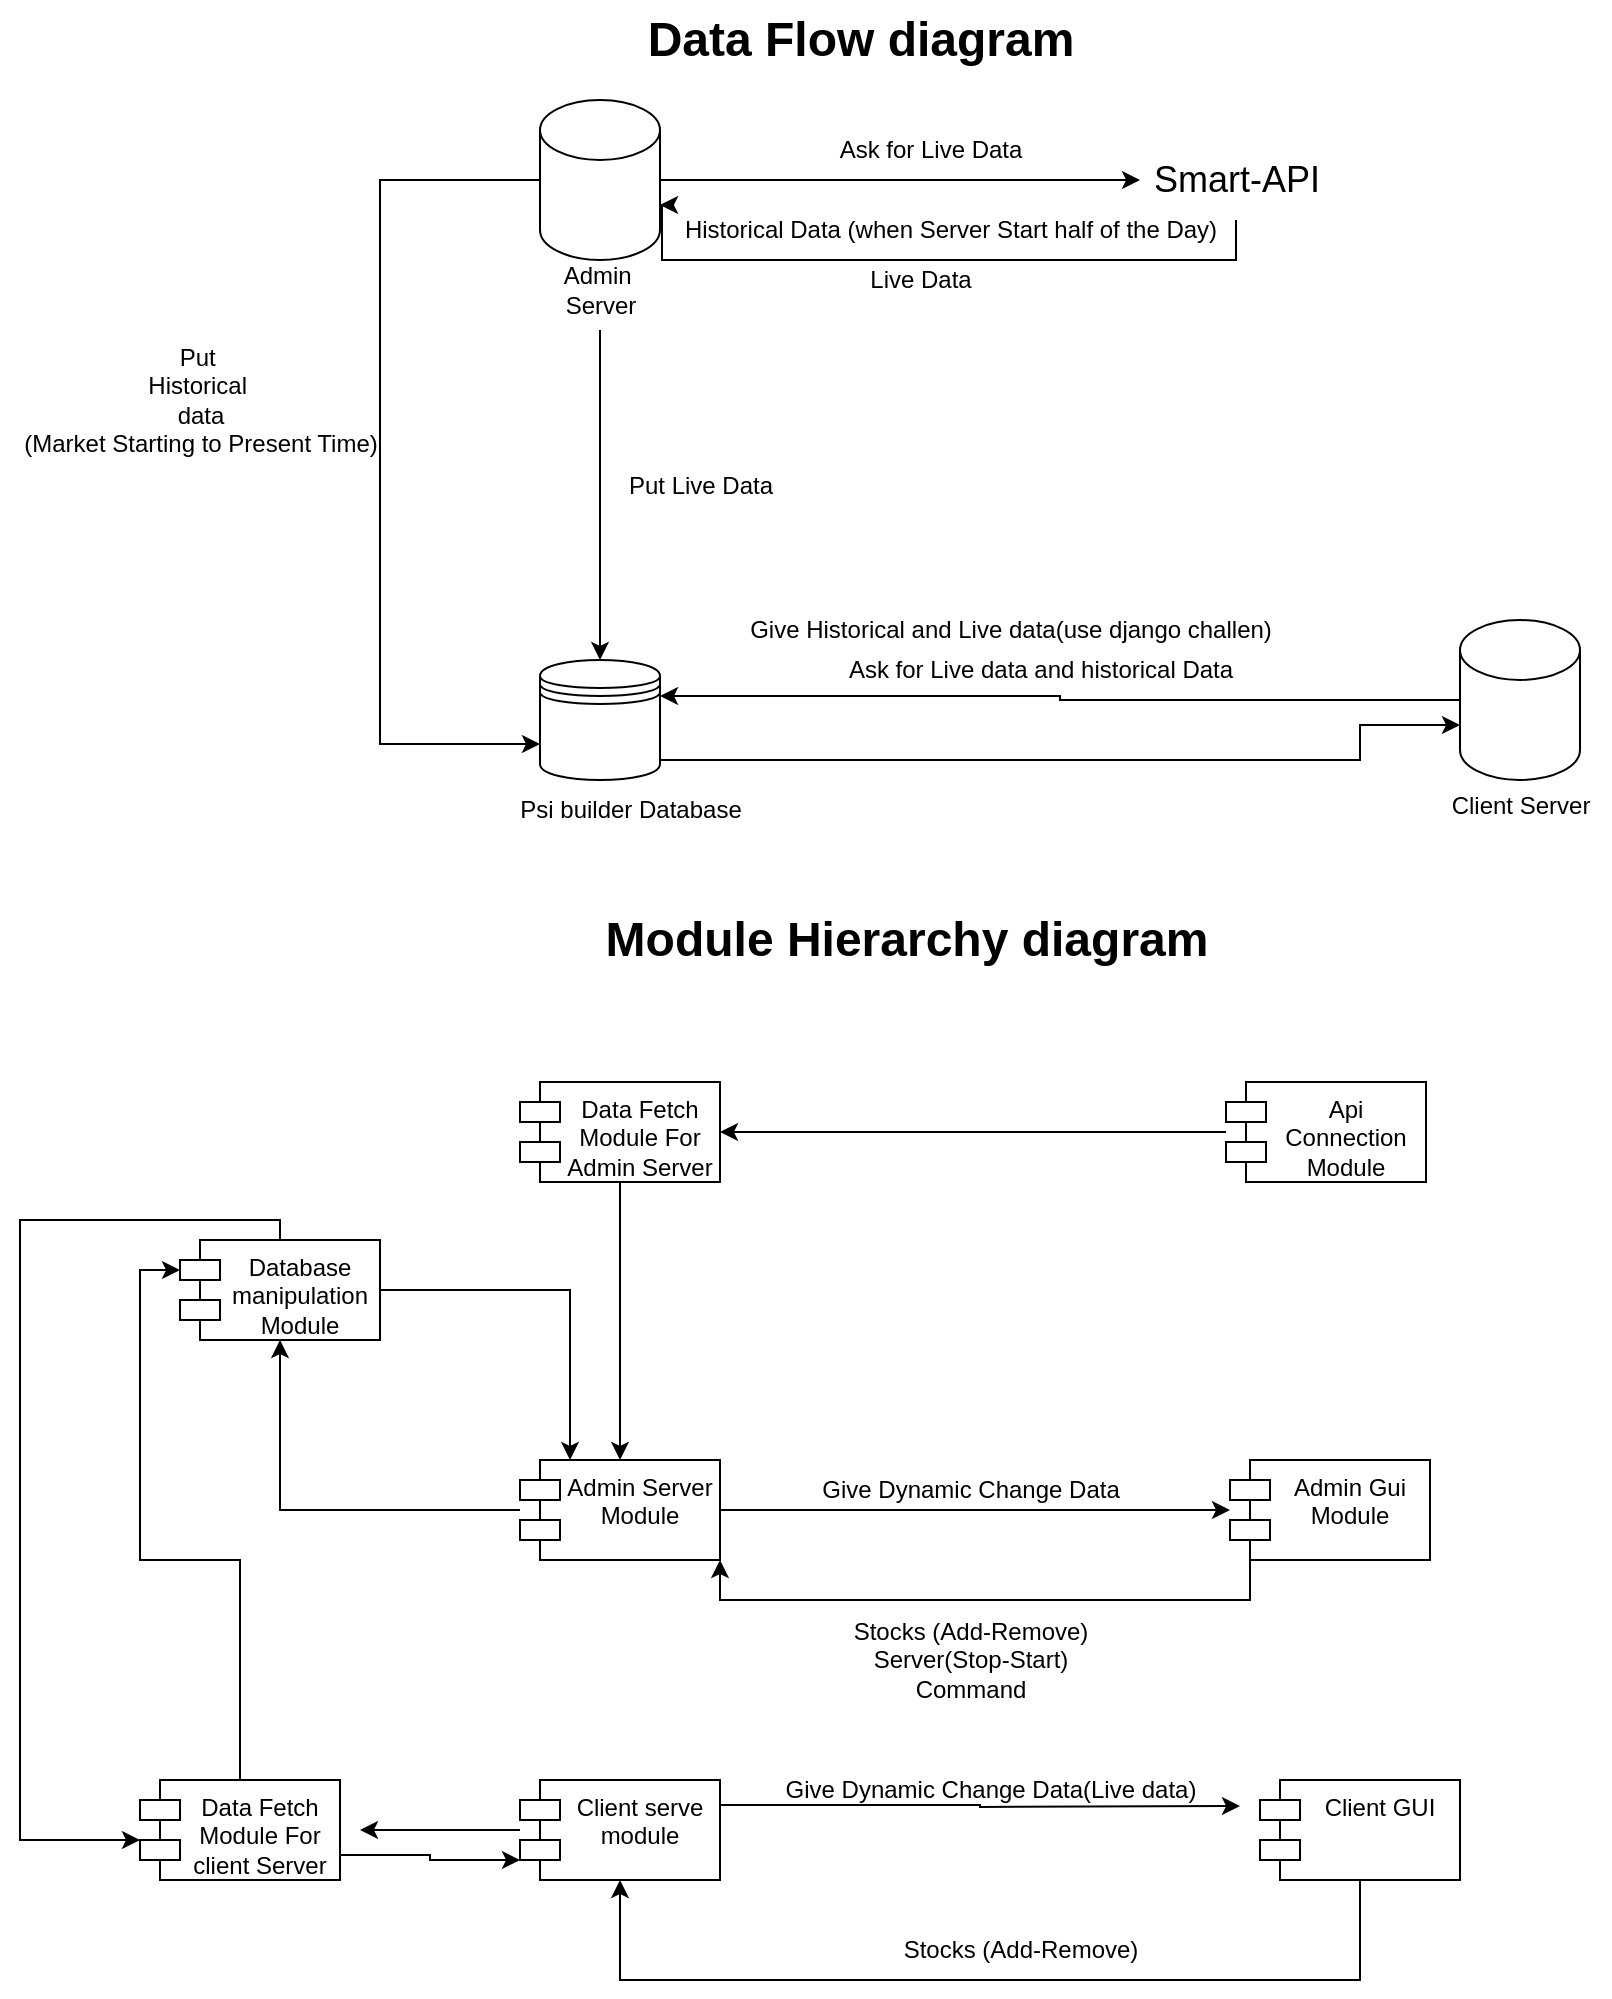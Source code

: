 <mxfile version="26.0.14">
  <diagram name="Page-1" id="c7558073-3199-34d8-9f00-42111426c3f3">
    <mxGraphModel dx="1704" dy="1673" grid="1" gridSize="10" guides="1" tooltips="1" connect="1" arrows="1" fold="1" page="1" pageScale="1" pageWidth="826" pageHeight="1169" background="none" math="0" shadow="0">
      <root>
        <mxCell id="0" />
        <mxCell id="1" parent="0" />
        <mxCell id="-lemN0VXjKrBAdXtaMED-113" style="edgeStyle=orthogonalEdgeStyle;rounded=0;orthogonalLoop=1;jettySize=auto;html=1;entryX=0;entryY=0.7;entryDx=0;entryDy=0;" edge="1" parent="1" source="-lemN0VXjKrBAdXtaMED-97" target="-lemN0VXjKrBAdXtaMED-108">
          <mxGeometry relative="1" as="geometry">
            <Array as="points">
              <mxPoint x="-10" y="-1060" />
              <mxPoint x="-10" y="-778" />
            </Array>
          </mxGeometry>
        </mxCell>
        <mxCell id="-lemN0VXjKrBAdXtaMED-97" value="" style="shape=cylinder3;whiteSpace=wrap;html=1;boundedLbl=1;backgroundOutline=1;size=15;" vertex="1" parent="1">
          <mxGeometry x="70" y="-1100" width="60" height="80" as="geometry" />
        </mxCell>
        <mxCell id="-lemN0VXjKrBAdXtaMED-111" style="edgeStyle=orthogonalEdgeStyle;rounded=0;orthogonalLoop=1;jettySize=auto;html=1;" edge="1" parent="1" source="-lemN0VXjKrBAdXtaMED-98" target="-lemN0VXjKrBAdXtaMED-108">
          <mxGeometry relative="1" as="geometry" />
        </mxCell>
        <mxCell id="-lemN0VXjKrBAdXtaMED-98" value="Admin&amp;nbsp;&lt;div&gt;Server&lt;/div&gt;" style="text;html=1;align=center;verticalAlign=middle;resizable=0;points=[];autosize=1;strokeColor=none;fillColor=none;" vertex="1" parent="1">
          <mxGeometry x="70" y="-1025" width="60" height="40" as="geometry" />
        </mxCell>
        <mxCell id="-lemN0VXjKrBAdXtaMED-105" style="edgeStyle=orthogonalEdgeStyle;rounded=0;orthogonalLoop=1;jettySize=auto;html=1;entryX=1;entryY=0;entryDx=0;entryDy=52.5;entryPerimeter=0;" edge="1" parent="1" source="-lemN0VXjKrBAdXtaMED-99" target="-lemN0VXjKrBAdXtaMED-97">
          <mxGeometry relative="1" as="geometry">
            <mxPoint x="130" y="-980" as="targetPoint" />
            <Array as="points">
              <mxPoint x="418" y="-1020" />
              <mxPoint x="131" y="-1020" />
            </Array>
          </mxGeometry>
        </mxCell>
        <mxCell id="-lemN0VXjKrBAdXtaMED-99" value="&lt;span style=&quot;font-size: 18px;&quot;&gt;Smart-API&lt;/span&gt;" style="text;html=1;align=center;verticalAlign=middle;resizable=0;points=[];autosize=1;strokeColor=none;fillColor=none;" vertex="1" parent="1">
          <mxGeometry x="363" y="-1080" width="110" height="40" as="geometry" />
        </mxCell>
        <mxCell id="-lemN0VXjKrBAdXtaMED-100" style="edgeStyle=orthogonalEdgeStyle;rounded=0;orthogonalLoop=1;jettySize=auto;html=1;entryX=0.064;entryY=0.5;entryDx=0;entryDy=0;entryPerimeter=0;" edge="1" parent="1" source="-lemN0VXjKrBAdXtaMED-97" target="-lemN0VXjKrBAdXtaMED-99">
          <mxGeometry relative="1" as="geometry" />
        </mxCell>
        <mxCell id="-lemN0VXjKrBAdXtaMED-102" value="Ask for Live Data" style="text;html=1;align=center;verticalAlign=middle;resizable=0;points=[];autosize=1;strokeColor=none;fillColor=none;" vertex="1" parent="1">
          <mxGeometry x="210" y="-1090" width="110" height="30" as="geometry" />
        </mxCell>
        <mxCell id="-lemN0VXjKrBAdXtaMED-106" value="Historical Data (when Server Start half of the Day)" style="text;html=1;align=center;verticalAlign=middle;resizable=0;points=[];autosize=1;strokeColor=none;fillColor=none;" vertex="1" parent="1">
          <mxGeometry x="130" y="-1050" width="290" height="30" as="geometry" />
        </mxCell>
        <mxCell id="-lemN0VXjKrBAdXtaMED-107" value="Live Data" style="text;html=1;align=center;verticalAlign=middle;resizable=0;points=[];autosize=1;strokeColor=none;fillColor=none;" vertex="1" parent="1">
          <mxGeometry x="225" y="-1025" width="70" height="30" as="geometry" />
        </mxCell>
        <mxCell id="-lemN0VXjKrBAdXtaMED-108" value="" style="shape=datastore;whiteSpace=wrap;html=1;" vertex="1" parent="1">
          <mxGeometry x="70" y="-820" width="60" height="60" as="geometry" />
        </mxCell>
        <mxCell id="-lemN0VXjKrBAdXtaMED-109" value="Psi builder Database" style="text;html=1;align=center;verticalAlign=middle;resizable=0;points=[];autosize=1;strokeColor=none;fillColor=none;" vertex="1" parent="1">
          <mxGeometry x="50" y="-760" width="130" height="30" as="geometry" />
        </mxCell>
        <mxCell id="-lemN0VXjKrBAdXtaMED-112" value="Put Live Data" style="text;html=1;align=center;verticalAlign=middle;resizable=0;points=[];autosize=1;strokeColor=none;fillColor=none;" vertex="1" parent="1">
          <mxGeometry x="100" y="-922" width="100" height="30" as="geometry" />
        </mxCell>
        <mxCell id="-lemN0VXjKrBAdXtaMED-114" value="Put&amp;nbsp;&lt;div&gt;Historical&amp;nbsp;&lt;/div&gt;&lt;div&gt;data&lt;/div&gt;&lt;div&gt;(Market Starting to Present Time)&lt;/div&gt;" style="text;html=1;align=center;verticalAlign=middle;resizable=0;points=[];autosize=1;strokeColor=none;fillColor=none;" vertex="1" parent="1">
          <mxGeometry x="-200" y="-985" width="200" height="70" as="geometry" />
        </mxCell>
        <mxCell id="-lemN0VXjKrBAdXtaMED-118" style="edgeStyle=orthogonalEdgeStyle;rounded=0;orthogonalLoop=1;jettySize=auto;html=1;entryX=1;entryY=0.3;entryDx=0;entryDy=0;" edge="1" parent="1" source="-lemN0VXjKrBAdXtaMED-115" target="-lemN0VXjKrBAdXtaMED-108">
          <mxGeometry relative="1" as="geometry">
            <mxPoint x="150" y="-800" as="targetPoint" />
          </mxGeometry>
        </mxCell>
        <mxCell id="-lemN0VXjKrBAdXtaMED-115" value="" style="shape=cylinder3;whiteSpace=wrap;html=1;boundedLbl=1;backgroundOutline=1;size=15;" vertex="1" parent="1">
          <mxGeometry x="530" y="-840" width="60" height="80" as="geometry" />
        </mxCell>
        <mxCell id="-lemN0VXjKrBAdXtaMED-116" value="Client Server&lt;div&gt;&lt;br&gt;&lt;/div&gt;" style="text;html=1;align=center;verticalAlign=middle;resizable=0;points=[];autosize=1;strokeColor=none;fillColor=none;" vertex="1" parent="1">
          <mxGeometry x="515" y="-760" width="90" height="40" as="geometry" />
        </mxCell>
        <mxCell id="-lemN0VXjKrBAdXtaMED-119" value="Ask for Live data and historical Data" style="text;html=1;align=center;verticalAlign=middle;resizable=0;points=[];autosize=1;strokeColor=none;fillColor=none;" vertex="1" parent="1">
          <mxGeometry x="210" y="-830" width="220" height="30" as="geometry" />
        </mxCell>
        <mxCell id="-lemN0VXjKrBAdXtaMED-120" style="edgeStyle=orthogonalEdgeStyle;rounded=0;orthogonalLoop=1;jettySize=auto;html=1;entryX=0;entryY=0;entryDx=0;entryDy=52.5;entryPerimeter=0;" edge="1" parent="1" source="-lemN0VXjKrBAdXtaMED-108" target="-lemN0VXjKrBAdXtaMED-115">
          <mxGeometry relative="1" as="geometry">
            <Array as="points">
              <mxPoint x="480" y="-770" />
              <mxPoint x="480" y="-787" />
            </Array>
          </mxGeometry>
        </mxCell>
        <mxCell id="-lemN0VXjKrBAdXtaMED-122" value="Give Historical and Live data(use django challen)" style="text;html=1;align=center;verticalAlign=middle;resizable=0;points=[];autosize=1;strokeColor=none;fillColor=none;" vertex="1" parent="1">
          <mxGeometry x="165" y="-850" width="280" height="30" as="geometry" />
        </mxCell>
        <mxCell id="-lemN0VXjKrBAdXtaMED-124" value="&lt;font style=&quot;font-size: 24px;&quot;&gt;&lt;b&gt;Data Flow diagram&lt;/b&gt;&lt;/font&gt;" style="text;html=1;align=center;verticalAlign=middle;resizable=0;points=[];autosize=1;strokeColor=none;fillColor=none;" vertex="1" parent="1">
          <mxGeometry x="110" y="-1150" width="240" height="40" as="geometry" />
        </mxCell>
        <mxCell id="-lemN0VXjKrBAdXtaMED-125" value="&lt;font style=&quot;font-size: 24px;&quot;&gt;&lt;b&gt;Module Hierarchy diagram&lt;/b&gt;&lt;/font&gt;" style="text;html=1;align=center;verticalAlign=middle;resizable=0;points=[];autosize=1;strokeColor=none;fillColor=none;" vertex="1" parent="1">
          <mxGeometry x="93" y="-700" width="320" height="40" as="geometry" />
        </mxCell>
        <mxCell id="-lemN0VXjKrBAdXtaMED-132" style="edgeStyle=orthogonalEdgeStyle;rounded=0;orthogonalLoop=1;jettySize=auto;html=1;" edge="1" parent="1" source="-lemN0VXjKrBAdXtaMED-127" target="-lemN0VXjKrBAdXtaMED-131">
          <mxGeometry relative="1" as="geometry" />
        </mxCell>
        <mxCell id="-lemN0VXjKrBAdXtaMED-127" value="Data Fetch Module For Admin Server" style="shape=module;align=left;spacingLeft=20;align=center;verticalAlign=top;whiteSpace=wrap;html=1;" vertex="1" parent="1">
          <mxGeometry x="60" y="-609" width="100" height="50" as="geometry" />
        </mxCell>
        <mxCell id="-lemN0VXjKrBAdXtaMED-130" style="edgeStyle=orthogonalEdgeStyle;rounded=0;orthogonalLoop=1;jettySize=auto;html=1;entryX=1;entryY=0.5;entryDx=0;entryDy=0;" edge="1" parent="1" source="-lemN0VXjKrBAdXtaMED-128" target="-lemN0VXjKrBAdXtaMED-127">
          <mxGeometry relative="1" as="geometry" />
        </mxCell>
        <mxCell id="-lemN0VXjKrBAdXtaMED-128" value="Api Connection Module" style="shape=module;align=left;spacingLeft=20;align=center;verticalAlign=top;whiteSpace=wrap;html=1;" vertex="1" parent="1">
          <mxGeometry x="413" y="-609" width="100" height="50" as="geometry" />
        </mxCell>
        <mxCell id="-lemN0VXjKrBAdXtaMED-134" style="edgeStyle=orthogonalEdgeStyle;rounded=0;orthogonalLoop=1;jettySize=auto;html=1;" edge="1" parent="1" source="-lemN0VXjKrBAdXtaMED-131" target="-lemN0VXjKrBAdXtaMED-133">
          <mxGeometry relative="1" as="geometry" />
        </mxCell>
        <mxCell id="-lemN0VXjKrBAdXtaMED-141" style="edgeStyle=orthogonalEdgeStyle;rounded=0;orthogonalLoop=1;jettySize=auto;html=1;entryX=0.5;entryY=1;entryDx=0;entryDy=0;" edge="1" parent="1" source="-lemN0VXjKrBAdXtaMED-131" target="-lemN0VXjKrBAdXtaMED-138">
          <mxGeometry relative="1" as="geometry" />
        </mxCell>
        <mxCell id="-lemN0VXjKrBAdXtaMED-131" value="Admin Server Module" style="shape=module;align=left;spacingLeft=20;align=center;verticalAlign=top;whiteSpace=wrap;html=1;" vertex="1" parent="1">
          <mxGeometry x="60" y="-420" width="100" height="50" as="geometry" />
        </mxCell>
        <mxCell id="-lemN0VXjKrBAdXtaMED-135" style="edgeStyle=orthogonalEdgeStyle;rounded=0;orthogonalLoop=1;jettySize=auto;html=1;exitX=0;exitY=1;exitDx=10;exitDy=0;exitPerimeter=0;entryX=1;entryY=1;entryDx=0;entryDy=0;" edge="1" parent="1" source="-lemN0VXjKrBAdXtaMED-133" target="-lemN0VXjKrBAdXtaMED-131">
          <mxGeometry relative="1" as="geometry" />
        </mxCell>
        <mxCell id="-lemN0VXjKrBAdXtaMED-133" value="Admin Gui Module" style="shape=module;align=left;spacingLeft=20;align=center;verticalAlign=top;whiteSpace=wrap;html=1;" vertex="1" parent="1">
          <mxGeometry x="415" y="-420" width="100" height="50" as="geometry" />
        </mxCell>
        <mxCell id="-lemN0VXjKrBAdXtaMED-136" value="Give Dynamic Change Data" style="text;html=1;align=center;verticalAlign=middle;resizable=0;points=[];autosize=1;strokeColor=none;fillColor=none;" vertex="1" parent="1">
          <mxGeometry x="200" y="-420" width="170" height="30" as="geometry" />
        </mxCell>
        <mxCell id="-lemN0VXjKrBAdXtaMED-137" value="&lt;div&gt;Stocks (Add-Remove)&lt;/div&gt;&lt;div&gt;Server(Stop-Start)&lt;/div&gt;&lt;div&gt;Command&lt;/div&gt;" style="text;html=1;align=center;verticalAlign=middle;resizable=0;points=[];autosize=1;strokeColor=none;fillColor=none;" vertex="1" parent="1">
          <mxGeometry x="215" y="-350" width="140" height="60" as="geometry" />
        </mxCell>
        <mxCell id="-lemN0VXjKrBAdXtaMED-154" style="edgeStyle=orthogonalEdgeStyle;rounded=0;orthogonalLoop=1;jettySize=auto;html=1;entryX=0.25;entryY=0;entryDx=0;entryDy=0;" edge="1" parent="1" source="-lemN0VXjKrBAdXtaMED-138" target="-lemN0VXjKrBAdXtaMED-131">
          <mxGeometry relative="1" as="geometry" />
        </mxCell>
        <mxCell id="-lemN0VXjKrBAdXtaMED-138" value="Database manipulation Module" style="shape=module;align=left;spacingLeft=20;align=center;verticalAlign=top;whiteSpace=wrap;html=1;" vertex="1" parent="1">
          <mxGeometry x="-110" y="-530" width="100" height="50" as="geometry" />
        </mxCell>
        <mxCell id="-lemN0VXjKrBAdXtaMED-143" value="Client serve module" style="shape=module;align=left;spacingLeft=20;align=center;verticalAlign=top;whiteSpace=wrap;html=1;" vertex="1" parent="1">
          <mxGeometry x="60" y="-260" width="100" height="50" as="geometry" />
        </mxCell>
        <mxCell id="-lemN0VXjKrBAdXtaMED-149" style="edgeStyle=orthogonalEdgeStyle;rounded=0;orthogonalLoop=1;jettySize=auto;html=1;exitX=0.5;exitY=1;exitDx=0;exitDy=0;entryX=0.5;entryY=1;entryDx=0;entryDy=0;" edge="1" parent="1" source="-lemN0VXjKrBAdXtaMED-144" target="-lemN0VXjKrBAdXtaMED-143">
          <mxGeometry relative="1" as="geometry">
            <Array as="points">
              <mxPoint x="480" y="-160" />
              <mxPoint x="110" y="-160" />
            </Array>
          </mxGeometry>
        </mxCell>
        <mxCell id="-lemN0VXjKrBAdXtaMED-144" value="Client GUI" style="shape=module;align=left;spacingLeft=20;align=center;verticalAlign=top;whiteSpace=wrap;html=1;" vertex="1" parent="1">
          <mxGeometry x="430" y="-260" width="100" height="50" as="geometry" />
        </mxCell>
        <mxCell id="-lemN0VXjKrBAdXtaMED-145" style="edgeStyle=orthogonalEdgeStyle;rounded=0;orthogonalLoop=1;jettySize=auto;html=1;exitX=1;exitY=0.25;exitDx=0;exitDy=0;" edge="1" parent="1" source="-lemN0VXjKrBAdXtaMED-143">
          <mxGeometry relative="1" as="geometry">
            <mxPoint x="420" y="-247" as="targetPoint" />
          </mxGeometry>
        </mxCell>
        <mxCell id="-lemN0VXjKrBAdXtaMED-148" value="Give Dynamic Change Data(Live data)" style="text;html=1;align=center;verticalAlign=middle;resizable=0;points=[];autosize=1;strokeColor=none;fillColor=none;" vertex="1" parent="1">
          <mxGeometry x="180" y="-270" width="230" height="30" as="geometry" />
        </mxCell>
        <mxCell id="-lemN0VXjKrBAdXtaMED-150" value="&lt;div&gt;Stocks (Add-Remove)&lt;/div&gt;" style="text;html=1;align=center;verticalAlign=middle;resizable=0;points=[];autosize=1;strokeColor=none;fillColor=none;" vertex="1" parent="1">
          <mxGeometry x="240" y="-190" width="140" height="30" as="geometry" />
        </mxCell>
        <mxCell id="-lemN0VXjKrBAdXtaMED-151" value="Data Fetch Module For client Server" style="shape=module;align=left;spacingLeft=20;align=center;verticalAlign=top;whiteSpace=wrap;html=1;" vertex="1" parent="1">
          <mxGeometry x="-130" y="-260" width="100" height="50" as="geometry" />
        </mxCell>
        <mxCell id="-lemN0VXjKrBAdXtaMED-152" style="edgeStyle=orthogonalEdgeStyle;rounded=0;orthogonalLoop=1;jettySize=auto;html=1;entryX=1.1;entryY=0.5;entryDx=0;entryDy=0;entryPerimeter=0;" edge="1" parent="1" source="-lemN0VXjKrBAdXtaMED-143" target="-lemN0VXjKrBAdXtaMED-151">
          <mxGeometry relative="1" as="geometry" />
        </mxCell>
        <mxCell id="-lemN0VXjKrBAdXtaMED-153" style="edgeStyle=orthogonalEdgeStyle;rounded=0;orthogonalLoop=1;jettySize=auto;html=1;entryX=0;entryY=0;entryDx=0;entryDy=15;entryPerimeter=0;" edge="1" parent="1" source="-lemN0VXjKrBAdXtaMED-151" target="-lemN0VXjKrBAdXtaMED-138">
          <mxGeometry relative="1" as="geometry" />
        </mxCell>
        <mxCell id="-lemN0VXjKrBAdXtaMED-155" style="edgeStyle=orthogonalEdgeStyle;rounded=0;orthogonalLoop=1;jettySize=auto;html=1;entryX=0;entryY=0.6;entryDx=0;entryDy=0;entryPerimeter=0;" edge="1" parent="1" source="-lemN0VXjKrBAdXtaMED-138" target="-lemN0VXjKrBAdXtaMED-151">
          <mxGeometry relative="1" as="geometry">
            <Array as="points">
              <mxPoint x="-60" y="-540" />
              <mxPoint x="-190" y="-540" />
              <mxPoint x="-190" y="-230" />
            </Array>
          </mxGeometry>
        </mxCell>
        <mxCell id="-lemN0VXjKrBAdXtaMED-156" style="edgeStyle=orthogonalEdgeStyle;rounded=0;orthogonalLoop=1;jettySize=auto;html=1;exitX=1;exitY=0.75;exitDx=0;exitDy=0;" edge="1" parent="1" source="-lemN0VXjKrBAdXtaMED-151">
          <mxGeometry relative="1" as="geometry">
            <mxPoint x="60" y="-220" as="targetPoint" />
            <Array as="points">
              <mxPoint x="15" y="-222" />
            </Array>
          </mxGeometry>
        </mxCell>
      </root>
    </mxGraphModel>
  </diagram>
</mxfile>
